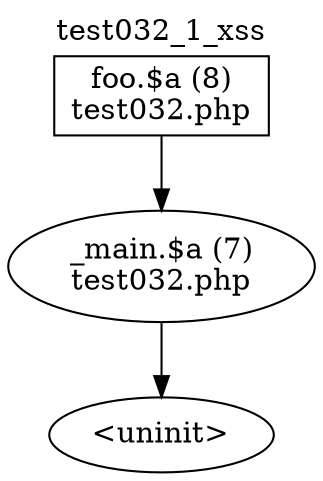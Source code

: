 digraph cfg {
  label="test032_1_xss";
  labelloc=t;
  n1 [shape=box, label="foo.$a (8)\ntest032.php"];
  n2 [shape=ellipse, label="_main.$a (7)\ntest032.php"];
  n3 [shape=ellipse, label="<uninit>"];
  n1 -> n2;
  n2 -> n3;
}
